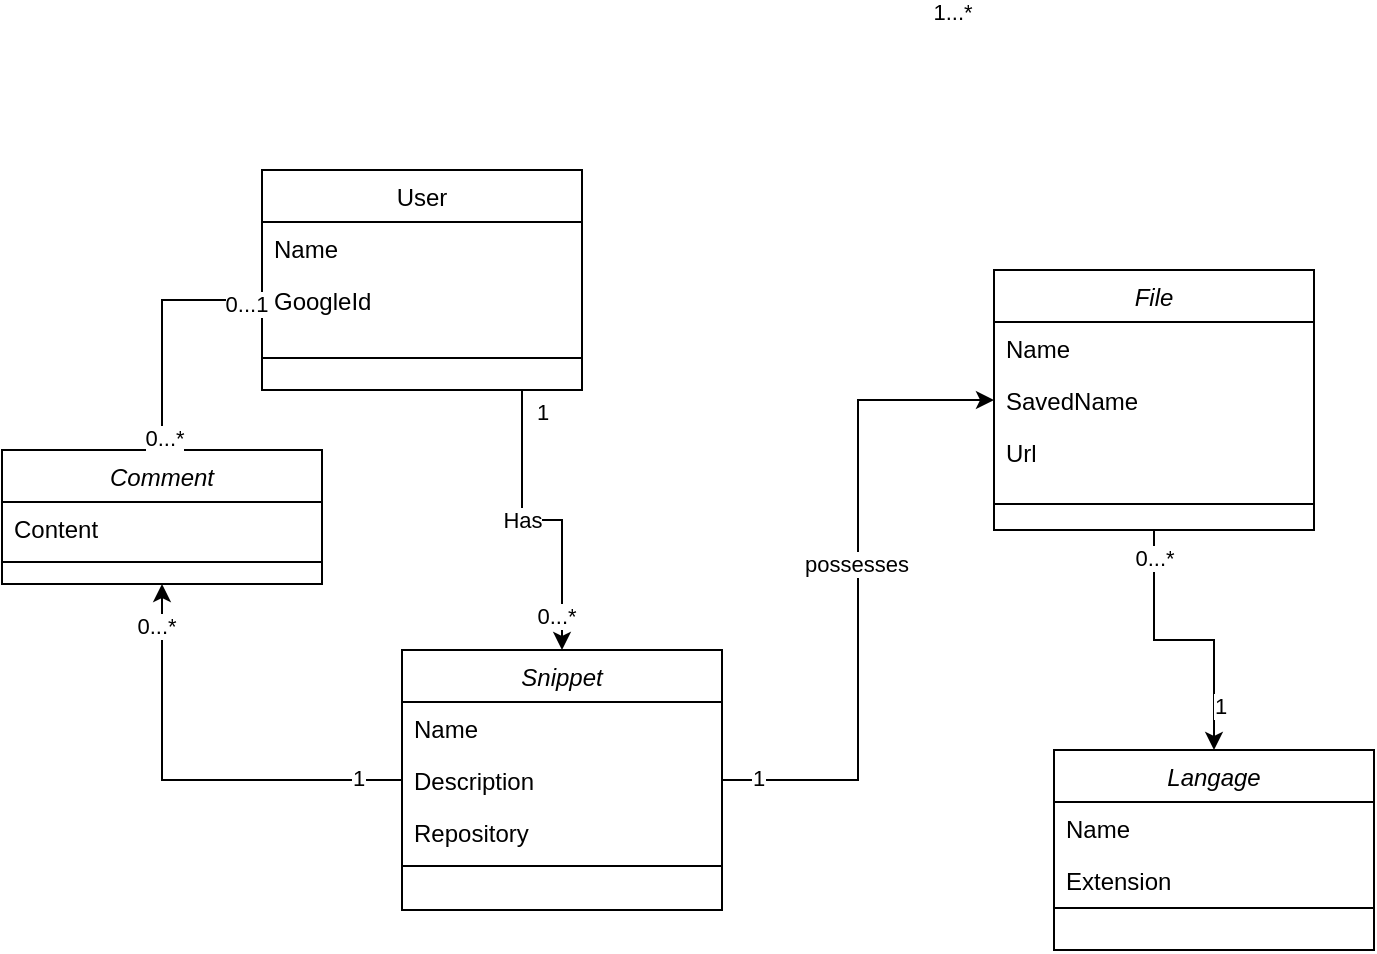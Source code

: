 <mxfile version="14.2.6" type="device"><diagram id="C5RBs43oDa-KdzZeNtuy" name="Page-1"><mxGraphModel dx="1422" dy="794" grid="1" gridSize="10" guides="1" tooltips="1" connect="1" arrows="1" fold="1" page="1" pageScale="1" pageWidth="827" pageHeight="1169" math="0" shadow="0"><root><mxCell id="WIyWlLk6GJQsqaUBKTNV-0"/><mxCell id="WIyWlLk6GJQsqaUBKTNV-1" parent="WIyWlLk6GJQsqaUBKTNV-0"/><mxCell id="zkfFHV4jXpPFQw0GAbJ--0" value="Snippet" style="swimlane;fontStyle=2;align=center;verticalAlign=top;childLayout=stackLayout;horizontal=1;startSize=26;horizontalStack=0;resizeParent=1;resizeLast=0;collapsible=1;marginBottom=0;rounded=0;shadow=0;strokeWidth=1;" parent="WIyWlLk6GJQsqaUBKTNV-1" vertex="1"><mxGeometry x="220" y="360" width="160" height="130" as="geometry"><mxRectangle x="230" y="140" width="160" height="26" as="alternateBounds"/></mxGeometry></mxCell><mxCell id="zkfFHV4jXpPFQw0GAbJ--1" value="Name" style="text;align=left;verticalAlign=top;spacingLeft=4;spacingRight=4;overflow=hidden;rotatable=0;points=[[0,0.5],[1,0.5]];portConstraint=eastwest;" parent="zkfFHV4jXpPFQw0GAbJ--0" vertex="1"><mxGeometry y="26" width="160" height="26" as="geometry"/></mxCell><mxCell id="zkfFHV4jXpPFQw0GAbJ--2" value="Description" style="text;align=left;verticalAlign=top;spacingLeft=4;spacingRight=4;overflow=hidden;rotatable=0;points=[[0,0.5],[1,0.5]];portConstraint=eastwest;rounded=0;shadow=0;html=0;" parent="zkfFHV4jXpPFQw0GAbJ--0" vertex="1"><mxGeometry y="52" width="160" height="26" as="geometry"/></mxCell><mxCell id="fKVSzEtpIQZDn3pPCwIo-44" value="Repository" style="text;align=left;verticalAlign=top;spacingLeft=4;spacingRight=4;overflow=hidden;rotatable=0;points=[[0,0.5],[1,0.5]];portConstraint=eastwest;rounded=0;shadow=0;html=0;" vertex="1" parent="zkfFHV4jXpPFQw0GAbJ--0"><mxGeometry y="78" width="160" height="26" as="geometry"/></mxCell><mxCell id="zkfFHV4jXpPFQw0GAbJ--4" value="" style="line;html=1;strokeWidth=1;align=left;verticalAlign=middle;spacingTop=-1;spacingLeft=3;spacingRight=3;rotatable=0;labelPosition=right;points=[];portConstraint=eastwest;" parent="zkfFHV4jXpPFQw0GAbJ--0" vertex="1"><mxGeometry y="104" width="160" height="8" as="geometry"/></mxCell><mxCell id="fKVSzEtpIQZDn3pPCwIo-18" style="edgeStyle=orthogonalEdgeStyle;rounded=0;orthogonalLoop=1;jettySize=auto;html=1;entryX=0.5;entryY=0;entryDx=0;entryDy=0;" edge="1" parent="WIyWlLk6GJQsqaUBKTNV-1" source="zkfFHV4jXpPFQw0GAbJ--17" target="zkfFHV4jXpPFQw0GAbJ--0"><mxGeometry relative="1" as="geometry"><Array as="points"><mxPoint x="280" y="295"/><mxPoint x="300" y="295"/></Array></mxGeometry></mxCell><mxCell id="fKVSzEtpIQZDn3pPCwIo-19" value="Has" style="edgeLabel;html=1;align=center;verticalAlign=middle;resizable=0;points=[];" vertex="1" connectable="0" parent="fKVSzEtpIQZDn3pPCwIo-18"><mxGeometry x="-0.459" y="1" relative="1" as="geometry"><mxPoint x="-1" y="24" as="offset"/></mxGeometry></mxCell><mxCell id="fKVSzEtpIQZDn3pPCwIo-20" value="0...*" style="edgeLabel;html=1;align=center;verticalAlign=middle;resizable=0;points=[];" vertex="1" connectable="0" parent="fKVSzEtpIQZDn3pPCwIo-18"><mxGeometry x="0.765" y="-3" relative="1" as="geometry"><mxPoint as="offset"/></mxGeometry></mxCell><mxCell id="fKVSzEtpIQZDn3pPCwIo-21" value="1" style="edgeLabel;html=1;align=center;verticalAlign=middle;resizable=0;points=[];" vertex="1" connectable="0" parent="fKVSzEtpIQZDn3pPCwIo-18"><mxGeometry x="-0.859" y="-2" relative="1" as="geometry"><mxPoint x="12" as="offset"/></mxGeometry></mxCell><mxCell id="zkfFHV4jXpPFQw0GAbJ--17" value="User" style="swimlane;fontStyle=0;align=center;verticalAlign=top;childLayout=stackLayout;horizontal=1;startSize=26;horizontalStack=0;resizeParent=1;resizeLast=0;collapsible=1;marginBottom=0;rounded=0;shadow=0;strokeWidth=1;" parent="WIyWlLk6GJQsqaUBKTNV-1" vertex="1"><mxGeometry x="150" y="120" width="160" height="110" as="geometry"><mxRectangle x="550" y="140" width="160" height="26" as="alternateBounds"/></mxGeometry></mxCell><mxCell id="zkfFHV4jXpPFQw0GAbJ--18" value="Name" style="text;align=left;verticalAlign=top;spacingLeft=4;spacingRight=4;overflow=hidden;rotatable=0;points=[[0,0.5],[1,0.5]];portConstraint=eastwest;" parent="zkfFHV4jXpPFQw0GAbJ--17" vertex="1"><mxGeometry y="26" width="160" height="26" as="geometry"/></mxCell><mxCell id="zkfFHV4jXpPFQw0GAbJ--19" value="GoogleId" style="text;align=left;verticalAlign=top;spacingLeft=4;spacingRight=4;overflow=hidden;rotatable=0;points=[[0,0.5],[1,0.5]];portConstraint=eastwest;rounded=0;shadow=0;html=0;" parent="zkfFHV4jXpPFQw0GAbJ--17" vertex="1"><mxGeometry y="52" width="160" height="26" as="geometry"/></mxCell><mxCell id="zkfFHV4jXpPFQw0GAbJ--23" value="" style="line;html=1;strokeWidth=1;align=left;verticalAlign=middle;spacingTop=-1;spacingLeft=3;spacingRight=3;rotatable=0;labelPosition=right;points=[];portConstraint=eastwest;" parent="zkfFHV4jXpPFQw0GAbJ--17" vertex="1"><mxGeometry y="78" width="160" height="32" as="geometry"/></mxCell><mxCell id="fKVSzEtpIQZDn3pPCwIo-15" style="edgeStyle=orthogonalEdgeStyle;rounded=0;orthogonalLoop=1;jettySize=auto;html=1;entryX=0.5;entryY=0;entryDx=0;entryDy=0;" edge="1" parent="WIyWlLk6GJQsqaUBKTNV-1" source="fKVSzEtpIQZDn3pPCwIo-1" target="fKVSzEtpIQZDn3pPCwIo-8"><mxGeometry relative="1" as="geometry"/></mxCell><mxCell id="fKVSzEtpIQZDn3pPCwIo-24" value="1" style="edgeLabel;html=1;align=center;verticalAlign=middle;resizable=0;points=[];" vertex="1" connectable="0" parent="fKVSzEtpIQZDn3pPCwIo-15"><mxGeometry x="0.686" y="3" relative="1" as="geometry"><mxPoint as="offset"/></mxGeometry></mxCell><mxCell id="fKVSzEtpIQZDn3pPCwIo-25" value="0...*" style="edgeLabel;html=1;align=center;verticalAlign=middle;resizable=0;points=[];" vertex="1" connectable="0" parent="fKVSzEtpIQZDn3pPCwIo-15"><mxGeometry x="-0.804" relative="1" as="geometry"><mxPoint as="offset"/></mxGeometry></mxCell><mxCell id="fKVSzEtpIQZDn3pPCwIo-1" value="File" style="swimlane;fontStyle=2;align=center;verticalAlign=top;childLayout=stackLayout;horizontal=1;startSize=26;horizontalStack=0;resizeParent=1;resizeLast=0;collapsible=1;marginBottom=0;rounded=0;shadow=0;strokeWidth=1;" vertex="1" parent="WIyWlLk6GJQsqaUBKTNV-1"><mxGeometry x="516" y="170" width="160" height="130" as="geometry"><mxRectangle x="230" y="140" width="160" height="26" as="alternateBounds"/></mxGeometry></mxCell><mxCell id="fKVSzEtpIQZDn3pPCwIo-2" value="Name" style="text;align=left;verticalAlign=top;spacingLeft=4;spacingRight=4;overflow=hidden;rotatable=0;points=[[0,0.5],[1,0.5]];portConstraint=eastwest;" vertex="1" parent="fKVSzEtpIQZDn3pPCwIo-1"><mxGeometry y="26" width="160" height="26" as="geometry"/></mxCell><mxCell id="fKVSzEtpIQZDn3pPCwIo-42" value="SavedName" style="text;align=left;verticalAlign=top;spacingLeft=4;spacingRight=4;overflow=hidden;rotatable=0;points=[[0,0.5],[1,0.5]];portConstraint=eastwest;" vertex="1" parent="fKVSzEtpIQZDn3pPCwIo-1"><mxGeometry y="52" width="160" height="26" as="geometry"/></mxCell><mxCell id="fKVSzEtpIQZDn3pPCwIo-43" value="Url" style="text;align=left;verticalAlign=top;spacingLeft=4;spacingRight=4;overflow=hidden;rotatable=0;points=[[0,0.5],[1,0.5]];portConstraint=eastwest;" vertex="1" parent="fKVSzEtpIQZDn3pPCwIo-1"><mxGeometry y="78" width="160" height="26" as="geometry"/></mxCell><mxCell id="fKVSzEtpIQZDn3pPCwIo-5" value="" style="line;html=1;strokeWidth=1;align=left;verticalAlign=middle;spacingTop=-1;spacingLeft=3;spacingRight=3;rotatable=0;labelPosition=right;points=[];portConstraint=eastwest;" vertex="1" parent="fKVSzEtpIQZDn3pPCwIo-1"><mxGeometry y="104" width="160" height="26" as="geometry"/></mxCell><mxCell id="fKVSzEtpIQZDn3pPCwIo-8" value="Langage" style="swimlane;fontStyle=2;align=center;verticalAlign=top;childLayout=stackLayout;horizontal=1;startSize=26;horizontalStack=0;resizeParent=1;resizeLast=0;collapsible=1;marginBottom=0;rounded=0;shadow=0;strokeWidth=1;" vertex="1" parent="WIyWlLk6GJQsqaUBKTNV-1"><mxGeometry x="546" y="410" width="160" height="100" as="geometry"><mxRectangle x="230" y="140" width="160" height="26" as="alternateBounds"/></mxGeometry></mxCell><mxCell id="fKVSzEtpIQZDn3pPCwIo-9" value="Name" style="text;align=left;verticalAlign=top;spacingLeft=4;spacingRight=4;overflow=hidden;rotatable=0;points=[[0,0.5],[1,0.5]];portConstraint=eastwest;" vertex="1" parent="fKVSzEtpIQZDn3pPCwIo-8"><mxGeometry y="26" width="160" height="26" as="geometry"/></mxCell><mxCell id="fKVSzEtpIQZDn3pPCwIo-45" value="Extension" style="text;align=left;verticalAlign=top;spacingLeft=4;spacingRight=4;overflow=hidden;rotatable=0;points=[[0,0.5],[1,0.5]];portConstraint=eastwest;" vertex="1" parent="fKVSzEtpIQZDn3pPCwIo-8"><mxGeometry y="52" width="160" height="26" as="geometry"/></mxCell><mxCell id="fKVSzEtpIQZDn3pPCwIo-12" value="" style="line;html=1;strokeWidth=1;align=left;verticalAlign=middle;spacingTop=-1;spacingLeft=3;spacingRight=3;rotatable=0;labelPosition=right;points=[];portConstraint=eastwest;" vertex="1" parent="fKVSzEtpIQZDn3pPCwIo-8"><mxGeometry y="78" width="160" height="2" as="geometry"/></mxCell><mxCell id="fKVSzEtpIQZDn3pPCwIo-17" style="edgeStyle=orthogonalEdgeStyle;rounded=0;orthogonalLoop=1;jettySize=auto;html=1;entryX=0;entryY=0.5;entryDx=0;entryDy=0;" edge="1" parent="WIyWlLk6GJQsqaUBKTNV-1" source="zkfFHV4jXpPFQw0GAbJ--2" target="fKVSzEtpIQZDn3pPCwIo-42"><mxGeometry relative="1" as="geometry"><mxPoint x="490" y="425" as="targetPoint"/></mxGeometry></mxCell><mxCell id="fKVSzEtpIQZDn3pPCwIo-22" value="1...*" style="edgeLabel;html=1;align=center;verticalAlign=middle;resizable=0;points=[];" vertex="1" connectable="0" parent="fKVSzEtpIQZDn3pPCwIo-17"><mxGeometry x="0.71" y="4" relative="1" as="geometry"><mxPoint x="26" y="-190" as="offset"/></mxGeometry></mxCell><mxCell id="fKVSzEtpIQZDn3pPCwIo-23" value="1" style="edgeLabel;html=1;align=center;verticalAlign=middle;resizable=0;points=[];" vertex="1" connectable="0" parent="fKVSzEtpIQZDn3pPCwIo-17"><mxGeometry x="-0.89" y="1" relative="1" as="geometry"><mxPoint as="offset"/></mxGeometry></mxCell><mxCell id="fKVSzEtpIQZDn3pPCwIo-46" value="possesses" style="edgeLabel;html=1;align=center;verticalAlign=middle;resizable=0;points=[];" vertex="1" connectable="0" parent="fKVSzEtpIQZDn3pPCwIo-17"><mxGeometry x="0.08" y="1" relative="1" as="geometry"><mxPoint as="offset"/></mxGeometry></mxCell><mxCell id="fKVSzEtpIQZDn3pPCwIo-26" value="Comment" style="swimlane;fontStyle=2;align=center;verticalAlign=top;childLayout=stackLayout;horizontal=1;startSize=26;horizontalStack=0;resizeParent=1;resizeLast=0;collapsible=1;marginBottom=0;rounded=0;shadow=0;strokeWidth=1;" vertex="1" parent="WIyWlLk6GJQsqaUBKTNV-1"><mxGeometry x="20" y="260" width="160" height="67" as="geometry"><mxRectangle x="230" y="140" width="160" height="26" as="alternateBounds"/></mxGeometry></mxCell><mxCell id="fKVSzEtpIQZDn3pPCwIo-27" value="Content" style="text;align=left;verticalAlign=top;spacingLeft=4;spacingRight=4;overflow=hidden;rotatable=0;points=[[0,0.5],[1,0.5]];portConstraint=eastwest;" vertex="1" parent="fKVSzEtpIQZDn3pPCwIo-26"><mxGeometry y="26" width="160" height="26" as="geometry"/></mxCell><mxCell id="fKVSzEtpIQZDn3pPCwIo-30" value="" style="line;html=1;strokeWidth=1;align=left;verticalAlign=middle;spacingTop=-1;spacingLeft=3;spacingRight=3;rotatable=0;labelPosition=right;points=[];portConstraint=eastwest;" vertex="1" parent="fKVSzEtpIQZDn3pPCwIo-26"><mxGeometry y="52" width="160" height="8" as="geometry"/></mxCell><mxCell id="fKVSzEtpIQZDn3pPCwIo-34" style="edgeStyle=orthogonalEdgeStyle;rounded=0;orthogonalLoop=1;jettySize=auto;html=1;entryX=0.5;entryY=0;entryDx=0;entryDy=0;" edge="1" parent="WIyWlLk6GJQsqaUBKTNV-1" source="zkfFHV4jXpPFQw0GAbJ--19" target="fKVSzEtpIQZDn3pPCwIo-26"><mxGeometry relative="1" as="geometry"/></mxCell><mxCell id="fKVSzEtpIQZDn3pPCwIo-35" value="0...*" style="edgeLabel;html=1;align=center;verticalAlign=middle;resizable=0;points=[];" vertex="1" connectable="0" parent="fKVSzEtpIQZDn3pPCwIo-34"><mxGeometry x="0.894" y="1" relative="1" as="geometry"><mxPoint as="offset"/></mxGeometry></mxCell><mxCell id="fKVSzEtpIQZDn3pPCwIo-36" value="0...1" style="edgeLabel;html=1;align=center;verticalAlign=middle;resizable=0;points=[];" vertex="1" connectable="0" parent="fKVSzEtpIQZDn3pPCwIo-34"><mxGeometry x="-0.872" y="2" relative="1" as="geometry"><mxPoint as="offset"/></mxGeometry></mxCell><mxCell id="fKVSzEtpIQZDn3pPCwIo-39" style="edgeStyle=orthogonalEdgeStyle;rounded=0;orthogonalLoop=1;jettySize=auto;html=1;entryX=0.5;entryY=1;entryDx=0;entryDy=0;" edge="1" parent="WIyWlLk6GJQsqaUBKTNV-1" source="zkfFHV4jXpPFQw0GAbJ--2" target="fKVSzEtpIQZDn3pPCwIo-26"><mxGeometry relative="1" as="geometry"/></mxCell><mxCell id="fKVSzEtpIQZDn3pPCwIo-40" value="0...*" style="edgeLabel;html=1;align=center;verticalAlign=middle;resizable=0;points=[];" vertex="1" connectable="0" parent="fKVSzEtpIQZDn3pPCwIo-39"><mxGeometry x="0.807" y="3" relative="1" as="geometry"><mxPoint as="offset"/></mxGeometry></mxCell><mxCell id="fKVSzEtpIQZDn3pPCwIo-41" value="1" style="edgeLabel;html=1;align=center;verticalAlign=middle;resizable=0;points=[];" vertex="1" connectable="0" parent="fKVSzEtpIQZDn3pPCwIo-39"><mxGeometry x="-0.798" y="-1" relative="1" as="geometry"><mxPoint as="offset"/></mxGeometry></mxCell></root></mxGraphModel></diagram></mxfile>
